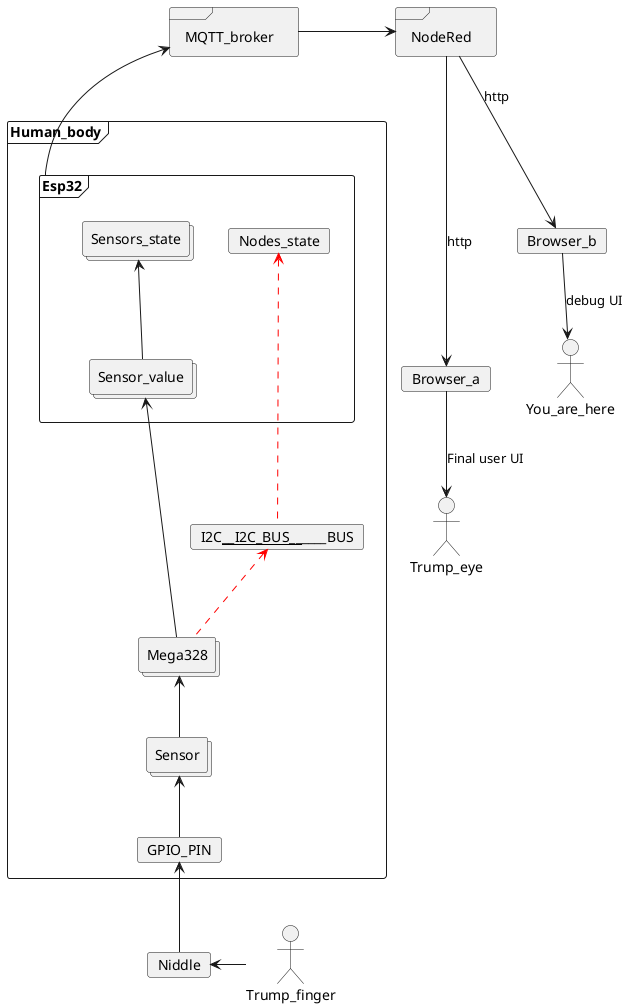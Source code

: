 @startuml
allowmixing

frame NodeRed
card Browser_a
card Browser_b
NodeRed ---> Browser_a : http
NodeRed --> Browser_b : http
    actor Trump_finger
    actor Trump_eye
    Browser_a --> Trump_eye : Final user UI

actor You_are_here
    

Browser_b --> You_are_here : debug UI

frame MQTT_broker
MQTT_broker -> NodeRed


frame Human_body{
    frame Esp32{
        card Nodes_state
        collections Sensors_state
        collections Sensor_value
        Sensors_state <-- Sensor_value
    }
    MQTT_broker <-- Esp32
    card  I2C____________I2C_BUS________________BUS

    collections Mega328
    collections Sensor
    Nodes_state <-[#red,dashed]-- I2C____________I2C_BUS________________BUS
    I2C____________I2C_BUS________________BUS <-[#red,dashed]- Mega328
    Sensor_value <-- Mega328
    Mega328 <-- Sensor
    card GPIO_PIN
    Sensor <-- GPIO_PIN
}
card Niddle
GPIO_PIN <-- Niddle
Niddle <- Trump_finger

@enduml